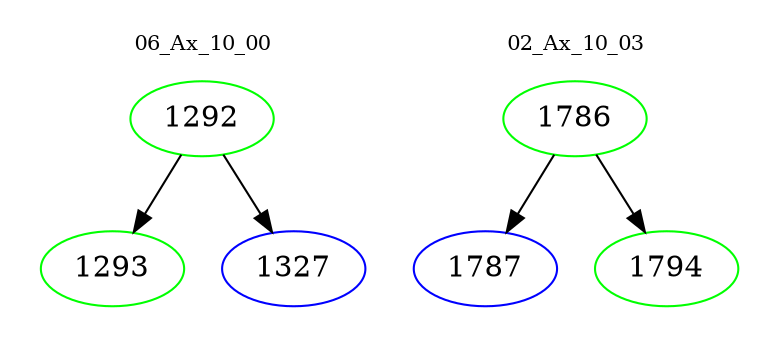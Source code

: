 digraph{
subgraph cluster_0 {
color = white
label = "06_Ax_10_00";
fontsize=10;
T0_1292 [label="1292", color="green"]
T0_1292 -> T0_1293 [color="black"]
T0_1293 [label="1293", color="green"]
T0_1292 -> T0_1327 [color="black"]
T0_1327 [label="1327", color="blue"]
}
subgraph cluster_1 {
color = white
label = "02_Ax_10_03";
fontsize=10;
T1_1786 [label="1786", color="green"]
T1_1786 -> T1_1787 [color="black"]
T1_1787 [label="1787", color="blue"]
T1_1786 -> T1_1794 [color="black"]
T1_1794 [label="1794", color="green"]
}
}
